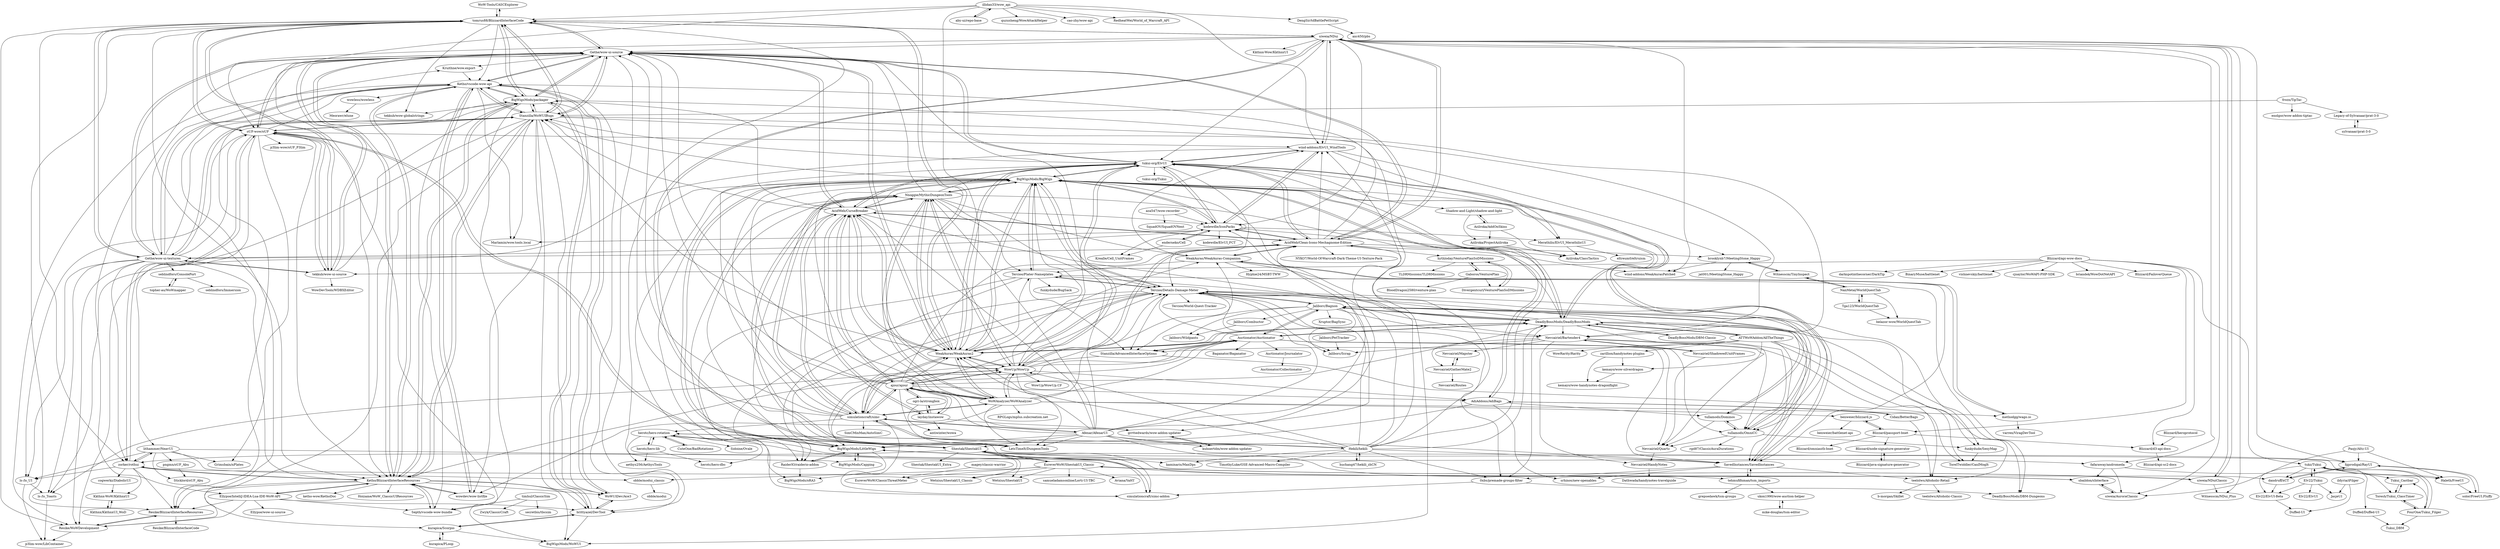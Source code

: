 digraph G {
"WoW-Tools/CASCExplorer" -> "tomrus88/BlizzardInterfaceCode" ["e"=1]
"Nnoggie/MythicDungeonTools" -> "BigWigsMods/BigWigs"
"Nnoggie/MythicDungeonTools" -> "LetsTimeIt/DungeonTools" ["e"=1]
"Nnoggie/MythicDungeonTools" -> "Tercioo/Details-Damage-Meter"
"Nnoggie/MythicDungeonTools" -> "WeakAuras/WeakAuras2"
"Nnoggie/MythicDungeonTools" -> "WoWAnalyzer/WoWAnalyzer"
"Nnoggie/MythicDungeonTools" -> "BigWigsMods/LittleWigs"
"Nnoggie/MythicDungeonTools" -> "Tercioo/Plater-Nameplates"
"Nnoggie/MythicDungeonTools" -> "Gethe/wow-ui-source"
"Nnoggie/MythicDungeonTools" -> "simulationcraft/simc"
"Nnoggie/MythicDungeonTools" -> "WeakAuras/WeakAuras-Companion"
"Nnoggie/MythicDungeonTools" -> "RaiderIO/raiderio-addon"
"Nnoggie/MythicDungeonTools" -> "tukui-org/ElvUI"
"Nnoggie/MythicDungeonTools" -> "DeadlyBossMods/DeadlyBossMods"
"Nnoggie/MythicDungeonTools" -> "WowUp/WowUp"
"Nnoggie/MythicDungeonTools" -> "AcidWeb/CurseBreaker"
"Tercioo/Details-Damage-Meter" -> "Tercioo/Plater-Nameplates"
"Tercioo/Details-Damage-Meter" -> "DeadlyBossMods/DeadlyBossMods"
"Tercioo/Details-Damage-Meter" -> "BigWigsMods/BigWigs"
"Tercioo/Details-Damage-Meter" -> "BigWigsMods/LittleWigs"
"Tercioo/Details-Damage-Meter" -> "Nevcairiel/Bartender4"
"Tercioo/Details-Damage-Meter" -> "RaiderIO/raiderio-addon"
"Tercioo/Details-Damage-Meter" -> "Stanzilla/AdvancedInterfaceOptions"
"Tercioo/Details-Damage-Meter" -> "Tercioo/World-Quest-Tracker"
"Tercioo/Details-Damage-Meter" -> "funkydude/SexyMap"
"Tercioo/Details-Damage-Meter" -> "tullamods/OmniCC"
"Tercioo/Details-Damage-Meter" -> "simulationcraft/simc-addon"
"Tercioo/Details-Damage-Meter" -> "WeakAuras/WeakAuras2"
"Tercioo/Details-Damage-Meter" -> "Jaliborc/Scrap"
"Tercioo/Details-Damage-Meter" -> "0xbs/premade-groups-filter"
"Tercioo/Details-Damage-Meter" -> "Jaliborc/Bagnon"
"ildyria/iFilger" -> "Duffed-UI"
"ildyria/iFilger" -> "JasjeUI"
"magey/classic-warrior" -> "EsreverWoW/ClassicThreatMeter"
"aby-ui/repo-base" -> "illidan33/wow_api"
"AcidWeb/CurseBreaker" -> "WowUp/WowUp"
"AcidWeb/CurseBreaker" -> "ajour/ajour"
"AcidWeb/CurseBreaker" -> "layday/instawow"
"AcidWeb/CurseBreaker" -> "Gethe/wow-ui-source"
"AcidWeb/CurseBreaker" -> "WeakAuras/WeakAuras2"
"AcidWeb/CurseBreaker" -> "tukui-org/ElvUI"
"AcidWeb/CurseBreaker" -> "LetsTimeIt/DungeonTools" ["e"=1]
"AcidWeb/CurseBreaker" -> "BigWigsMods/packager"
"AcidWeb/CurseBreaker" -> "BigWigsMods/BigWigs"
"AcidWeb/CurseBreaker" -> "AcidWeb/Clean-Icons-Mechagnome-Edition"
"AcidWeb/CurseBreaker" -> "simulationcraft/simc"
"AcidWeb/CurseBreaker" -> "kodewdle/IconPacks"
"AcidWeb/CurseBreaker" -> "Stanzilla/WoWUIBugs"
"AcidWeb/CurseBreaker" -> "Nnoggie/MythicDungeonTools"
"AcidWeb/CurseBreaker" -> "grrttedwards/wow-addon-updater"
"Tercioo/Plater-Nameplates" -> "Tercioo/Details-Damage-Meter"
"Tercioo/Plater-Nameplates" -> "Stanzilla/AdvancedInterfaceOptions"
"Tercioo/Plater-Nameplates" -> "DeadlyBossMods/DBM-Dungeons"
"Tercioo/Plater-Nameplates" -> "funkydude/BugSack"
"Tercioo/Plater-Nameplates" -> "BigWigsMods/LittleWigs"
"Tercioo/Plater-Nameplates" -> "simulationcraft/simc-addon"
"Tercioo/Plater-Nameplates" -> "BigWigsMods/BigWigs"
"DeadlyBossMods/DeadlyBossMods" -> "Tercioo/Details-Damage-Meter"
"DeadlyBossMods/DeadlyBossMods" -> "DeadlyBossMods/DBM-Dungeons"
"DeadlyBossMods/DeadlyBossMods" -> "BigWigsMods/BigWigs"
"DeadlyBossMods/DeadlyBossMods" -> "DeadlyBossMods/DBM-Classic" ["e"=1]
"DeadlyBossMods/DeadlyBossMods" -> "WeakAuras/WeakAuras2"
"DeadlyBossMods/DeadlyBossMods" -> "Tercioo/Plater-Nameplates"
"DeadlyBossMods/DeadlyBossMods" -> "tullamods/OmniCC"
"DeadlyBossMods/DeadlyBossMods" -> "Jaliborc/Bagnon"
"DeadlyBossMods/DeadlyBossMods" -> "ATTWoWAddon/AllTheThings"
"DeadlyBossMods/DeadlyBossMods" -> "tukui-org/ElvUI"
"DeadlyBossMods/DeadlyBossMods" -> "0xbs/premade-groups-filter"
"DeadlyBossMods/DeadlyBossMods" -> "Nevcairiel/Bartender4"
"DeadlyBossMods/DeadlyBossMods" -> "Stanzilla/AdvancedInterfaceOptions"
"DeadlyBossMods/DeadlyBossMods" -> "SavedInstances/SavedInstances"
"DeadlyBossMods/DeadlyBossMods" -> "Auctionator/Auctionator"
"grrttedwards/wow-addon-updater" -> "kuhnertdm/wow-addon-updater"
"Ketho/BlizzardInterfaceResources" -> "Ketho/vscode-wow-api"
"Ketho/BlizzardInterfaceResources" -> "Resike/BlizzardInterfaceResources"
"Ketho/BlizzardInterfaceResources" -> "Gethe/wow-ui-source"
"Ketho/BlizzardInterfaceResources" -> "Stanzilla/WoWUIBugs"
"Ketho/BlizzardInterfaceResources" -> "Septh/vscode-wow-bundle"
"Ketho/BlizzardInterfaceResources" -> "Resike/WoWDevelopment"
"Ketho/BlizzardInterfaceResources" -> "BigWigsMods/packager"
"Ketho/BlizzardInterfaceResources" -> "brittyazel/DevTool"
"Ketho/BlizzardInterfaceResources" -> "Ellypse/IntelliJ-IDEA-Lua-IDE-WoW-API"
"Ketho/BlizzardInterfaceResources" -> "WoWUIDev/Ace3"
"Ketho/BlizzardInterfaceResources" -> "ketho-wow/KethoDoc"
"Ketho/BlizzardInterfaceResources" -> "BigWigsMods/WoWUI"
"Ketho/BlizzardInterfaceResources" -> "Hoizame/WoW_ClassicUIResources" ["e"=1]
"Ketho/BlizzardInterfaceResources" -> "zorker/rothui"
"Ketho/BlizzardInterfaceResources" -> "wowdev/wow-listfile" ["e"=1]
"timhul/ClassicSim" -> "secretbis/tbcsim"
"timhul/ClassicSim" -> "Septh/vscode-wow-bundle"
"timhul/ClassicSim" -> "Zwyk/ClassicCraft"
"illidan33/wow_api" -> "quzusheng/WowAttackHelper" ["e"=1]
"illidan33/wow_api" -> "WeakAuras/WeakAuras2"
"illidan33/wow_api" -> "cao-zhy/wow-api"
"illidan33/wow_api" -> "RedheatWei/World_of_Warcraft_API"
"illidan33/wow_api" -> "aby-ui/repo-base"
"illidan33/wow_api" -> "tomrus88/BlizzardInterfaceCode"
"illidan33/wow_api" -> "DengSir/tdBattlePetScript"
"illidan33/wow_api" -> "wind-addons/ElvUI_WindTools"
"illidan33/wow_api" -> "Ketho/BlizzardInterfaceResources"
"EsreverWoW/ShestakUI_Classic" -> "Shestak/ShestakUI"
"EsreverWoW/ShestakUI_Classic" -> "siweia/NDuiClassic"
"EsreverWoW/ShestakUI_Classic" -> "Wetxius/ShestakUI_Classic"
"EsreverWoW/ShestakUI_Classic" -> "obble/modui_classic"
"EsreverWoW/ShestakUI_Classic" -> "samueladamsonline/Lorti-UI-TBC"
"EsreverWoW/ShestakUI_Classic" -> "Wetxius/ShestakUI"
"EsreverWoW/ShestakUI_Classic" -> "EsreverWoW/ClassicThreatMeter"
"EsreverWoW/ShestakUI_Classic" -> "Aviana/YaHT" ["e"=1]
"Blizzard/api-wow-docs" -> "darkspotinthecorner/DarkTip"
"Blizzard/api-wow-docs" -> "Blizzard/passport-bnet"
"Blizzard/api-wow-docs" -> "BinaryMuse/battlenet"
"Blizzard/api-wow-docs" -> "vishnevskiy/battlenet"
"Blizzard/api-wow-docs" -> "Blizzard/d3-api-docs"
"Blizzard/api-wow-docs" -> "cjsaylor/WoWAPI-PHP-SDK"
"Blizzard/api-wow-docs" -> "tukz/Tukui"
"Blizzard/api-wow-docs" -> "briandek/WowDotNetAPI"
"Blizzard/api-wow-docs" -> "Blizzard/FailoverQueue"
"Blizzard/api-wow-docs" -> "tekkub/wow-ui-source"
"Stanzilla/WoWUIBugs" -> "BigWigsMods/packager"
"Stanzilla/WoWUIBugs" -> "Gethe/wow-ui-source"
"Stanzilla/WoWUIBugs" -> "Ketho/BlizzardInterfaceResources"
"Stanzilla/WoWUIBugs" -> "BigWigsMods/WoWUI"
"Stanzilla/WoWUIBugs" -> "brittyazel/DevTool"
"Stanzilla/WoWUIBugs" -> "Ketho/vscode-wow-api"
"Stanzilla/WoWUIBugs" -> "tomrus88/BlizzardInterfaceCode"
"Stanzilla/WoWUIBugs" -> "Gethe/wow-ui-textures"
"Stanzilla/WoWUIBugs" -> "Resike/BlizzardInterfaceResources"
"Stanzilla/WoWUIBugs" -> "oUF-wow/oUF"
"Stanzilla/WoWUIBugs" -> "Marlamin/wow.tools.local" ["e"=1]
"Stanzilla/WoWUIBugs" -> "WoWUIDev/Ace3"
"Stanzilla/WoWUIBugs" -> "Nevcairiel/Bartender4"
"Stanzilla/WoWUIBugs" -> "Resike/WoWDevelopment"
"Stanzilla/WoWUIBugs" -> "wowdev/wow-listfile" ["e"=1]
"DeadlyBossMods/DBM-Classic" -> "DeadlyBossMods/DeadlyBossMods" ["e"=1]
"DeadlyBossMods/DBM-Classic" -> "tullamods/OmniCC" ["e"=1]
"WeakAuras/WeakAuras-Companion" -> "methodgg/wago.io"
"WeakAuras/WeakAuras-Companion" -> "AcidWeb/Clean-Icons-Mechagnome-Edition"
"WeakAuras/WeakAuras-Companion" -> "Hyphie24/MSBT-TWW"
"WeakAuras/WeakAuras-Companion" -> "SavedInstances/SavedInstances"
"WeakAuras/WeakAuras-Companion" -> "Tercioo/Plater-Nameplates"
"WeakAuras/WeakAuras-Companion" -> "wind-addons/ElvUI_WindTools"
"layday/instawow" -> "ogri-la/strongbox"
"layday/instawow" -> "AcidWeb/CurseBreaker"
"layday/instawow" -> "antiwinter/wowa"
"layday/instawow" -> "ajour/ajour"
"layday/instawow" -> "grrttedwards/wow-addon-updater"
"tomrus88/BlizzardInterfaceCode" -> "Gethe/wow-ui-source"
"tomrus88/BlizzardInterfaceCode" -> "Gethe/wow-ui-textures"
"tomrus88/BlizzardInterfaceCode" -> "BigWigsMods/packager"
"tomrus88/BlizzardInterfaceCode" -> "Stanzilla/WoWUIBugs"
"tomrus88/BlizzardInterfaceCode" -> "Ketho/BlizzardInterfaceResources"
"tomrus88/BlizzardInterfaceCode" -> "tekkub/wow-ui-source"
"tomrus88/BlizzardInterfaceCode" -> "oUF-wow/oUF"
"tomrus88/BlizzardInterfaceCode" -> "WoW-Tools/CASCExplorer" ["e"=1]
"tomrus88/BlizzardInterfaceCode" -> "tekkub/wow-globalstrings"
"tomrus88/BlizzardInterfaceCode" -> "WeakAuras/WeakAuras2"
"tomrus88/BlizzardInterfaceCode" -> "Ketho/vscode-wow-api"
"tomrus88/BlizzardInterfaceCode" -> "Resike/BlizzardInterfaceResources"
"tomrus88/BlizzardInterfaceCode" -> "zorker/rothui"
"tomrus88/BlizzardInterfaceCode" -> "siweia/NDui"
"tomrus88/BlizzardInterfaceCode" -> "Resike/WoWDevelopment"
"kurapica/PLoop" -> "kurapica/Scorpio" ["e"=1]
"obble/modui_classic" -> "obble/modui" ["e"=1]
"Elv22/Tukui" -> "tukz/Tukui"
"Elv22/Tukui" -> "Elv22/ElvUI-Beta"
"Elv22/Tukui" -> "JasjeUI"
"Elv22/Tukui" -> "Elv22/ElvUI"
"ls-/ls_UI" -> "ls-/ls_Toasts"
"ls-/ls_UI" -> "p3lim-wow/LibContainer"
"fafaraway/andromeda" -> "siweia/AuroraClassic"
"fafaraway/andromeda" -> "sbaildon/sInterface"
"fafaraway/andromeda" -> "Haleth/FreeUI"
"lithammer/NeavUI" -> "pngmn/oUF_Abu"
"lithammer/NeavUI" -> "Grimsbain/nPlates"
"lithammer/NeavUI" -> "zorker/rothui"
"lithammer/NeavUI" -> "obble/modui_classic"
"lithammer/NeavUI" -> "sbaildon/sInterface"
"lithammer/NeavUI" -> "ls-/ls_UI"
"lithammer/NeavUI" -> "Sticklord/oUF_Abu"
"ATTWoWAddon/AllTheThings" -> "WowRarity/Rarity"
"ATTWoWAddon/AllTheThings" -> "TorelTwiddler/CanIMogIt"
"ATTWoWAddon/AllTheThings" -> "DeadlyBossMods/DeadlyBossMods"
"ATTWoWAddon/AllTheThings" -> "Tercioo/Details-Damage-Meter"
"ATTWoWAddon/AllTheThings" -> "zarillion/handynotes-plugins"
"ATTWoWAddon/AllTheThings" -> "kemayo/wow-silverdragon"
"ATTWoWAddon/AllTheThings" -> "SavedInstances/SavedInstances"
"ATTWoWAddon/AllTheThings" -> "Stanzilla/AdvancedInterfaceOptions"
"ATTWoWAddon/AllTheThings" -> "teelolws/Altoholic-Retail"
"Nevcairiel/Bartender4" -> "Nevcairiel/Quartz"
"Nevcairiel/Bartender4" -> "Nevcairiel/Mapster"
"Nevcairiel/Bartender4" -> "Nevcairiel/ShadowedUnitFrames"
"Nevcairiel/Bartender4" -> "Nevcairiel/HandyNotes"
"Nevcairiel/Bartender4" -> "Jaliborc/Scrap"
"Nevcairiel/Bartender4" -> "teelolws/Altoholic-Retail"
"Nevcairiel/Bartender4" -> "Nevcairiel/GatherMate2"
"dandruff/xCT" -> "Elv22/ElvUI-Beta"
"dandruff/xCT" -> "fgprodigal/RayUI"
"ogri-la/strongbox" -> "antiwinter/wowa"
"ogri-la/strongbox" -> "layday/instawow"
"ogri-la/strongbox" -> "ajour/ajour"
"pngmn/oUF_Abu" -> "Sticklord/oUF_Abu"
"Nevcairiel/Mapster" -> "Nevcairiel/GatherMate2"
"Resike/WoWDevelopment" -> "Resike/BlizzardInterfaceResources"
"Resike/WoWDevelopment" -> "p3lim-wow/LibContainer"
"Tukui_Castbar" -> "Toresh/Tukui_ClassTimer"
"Blizzard/node-signature-generator" -> "Blizzard/java-signature-generator"
"RaiderIO/raiderio-addon" -> "BigWigsMods/LittleWigs"
"RaiderIO/raiderio-addon" -> "BigWigsMods/oRA3"
"Blizzard/java-signature-generator" -> "Blizzard/node-signature-generator"
"siweia/AuroraClassic" -> "sbaildon/sInterface"
"WowUp/WowUp" -> "ajour/ajour"
"WowUp/WowUp" -> "AcidWeb/CurseBreaker"
"WowUp/WowUp" -> "WeakAuras/WeakAuras2"
"WowUp/WowUp" -> "BigWigsMods/BigWigs"
"WowUp/WowUp" -> "simulationcraft/simc"
"WowUp/WowUp" -> "LetsTimeIt/DungeonTools" ["e"=1]
"WowUp/WowUp" -> "tukui-org/ElvUI"
"WowUp/WowUp" -> "Gethe/wow-ui-source"
"WowUp/WowUp" -> "AdiAddons/AdiBags"
"WowUp/WowUp" -> "AcidWeb/Clean-Icons-Mechagnome-Edition"
"WowUp/WowUp" -> "WoWAnalyzer/WoWAnalyzer"
"WowUp/WowUp" -> "Auctionator/Auctionator"
"WowUp/WowUp" -> "Nnoggie/MythicDungeonTools"
"WowUp/WowUp" -> "WowUp/WowUp.CF"
"WowUp/WowUp" -> "WeakAuras/WeakAuras-Companion"
"ajour/ajour" -> "WowUp/WowUp"
"ajour/ajour" -> "AcidWeb/CurseBreaker"
"ajour/ajour" -> "ogri-la/strongbox"
"ajour/ajour" -> "layday/instawow"
"ajour/ajour" -> "LetsTimeIt/DungeonTools" ["e"=1]
"ajour/ajour" -> "WeakAuras/WeakAuras2"
"ajour/ajour" -> "WoWAnalyzer/WoWAnalyzer"
"ajour/ajour" -> "simulationcraft/simc"
"ajour/ajour" -> "Gethe/wow-ui-source"
"ajour/ajour" -> "DeadlyBossMods/DeadlyBossMods"
"ajour/ajour" -> "AdiAddons/AdiBags"
"ajour/ajour" -> "AcidWeb/Clean-Icons-Mechagnome-Edition"
"ajour/ajour" -> "Tercioo/Details-Damage-Meter"
"ajour/ajour" -> "grrttedwards/wow-addon-updater"
"ajour/ajour" -> "BigWigsMods/BigWigs"
"WeakAuras/WeakAuras2" -> "BigWigsMods/BigWigs"
"WeakAuras/WeakAuras2" -> "simulationcraft/simc"
"WeakAuras/WeakAuras2" -> "Gethe/wow-ui-source"
"WeakAuras/WeakAuras2" -> "DeadlyBossMods/DeadlyBossMods"
"WeakAuras/WeakAuras2" -> "Tercioo/Details-Damage-Meter"
"WeakAuras/WeakAuras2" -> "tukui-org/ElvUI"
"WeakAuras/WeakAuras2" -> "WowUp/WowUp"
"WeakAuras/WeakAuras2" -> "Nnoggie/MythicDungeonTools"
"WeakAuras/WeakAuras2" -> "Tercioo/Plater-Nameplates"
"WeakAuras/WeakAuras2" -> "tomrus88/BlizzardInterfaceCode"
"WeakAuras/WeakAuras2" -> "AcidWeb/CurseBreaker"
"WeakAuras/WeakAuras2" -> "Auctionator/Auctionator"
"WeakAuras/WeakAuras2" -> "WeakAuras/WeakAuras-Companion"
"WeakAuras/WeakAuras2" -> "WoWAnalyzer/WoWAnalyzer"
"WeakAuras/WeakAuras2" -> "Stanzilla/WoWUIBugs"
"Blizzard/passport-bnet" -> "Blizzard/omniauth-bnet"
"Blizzard/passport-bnet" -> "Blizzard/node-signature-generator"
"Blizzard/passport-bnet" -> "benweier/blizzard.js"
"Blizzard/passport-bnet" -> "Blizzard/d3-api-docs"
"enderneko/Cell" -> "Krealle/Cell_UnitFrames"
"enderneko/Cell" -> "kodewdle/IconPacks"
"Kruithne/wow.export" -> "Ketho/vscode-wow-api" ["e"=1]
"mike-douglas/tsm-editor" -> "ukon1990/wow-auction-helper"
"solor/FreeUI.Fluffy" -> "fgprodigal/RayUI"
"teelolws/Altoholic-Retail" -> "b-morgan/Skillet"
"teelolws/Altoholic-Retail" -> "teelolws/Altoholic-Classic"
"oUF-wow/oUF" -> "Shestak/ShestakUI"
"oUF-wow/oUF" -> "Gethe/wow-ui-source"
"oUF-wow/oUF" -> "Stanzilla/WoWUIBugs"
"oUF-wow/oUF" -> "p3lim-wow/oUF_P3lim"
"oUF-wow/oUF" -> "zorker/rothui"
"oUF-wow/oUF" -> "ls-/ls_UI"
"oUF-wow/oUF" -> "Grimsbain/nPlates"
"oUF-wow/oUF" -> "tekkub/wow-ui-source"
"oUF-wow/oUF" -> "BigWigsMods/WoWUI"
"oUF-wow/oUF" -> "lithammer/NeavUI"
"oUF-wow/oUF" -> "tomrus88/BlizzardInterfaceCode"
"oUF-wow/oUF" -> "Ketho/BlizzardInterfaceResources"
"oUF-wow/oUF" -> "wind-addons/ElvUI_WindTools"
"oUF-wow/oUF" -> "Ketho/vscode-wow-api"
"Ketho/vscode-wow-api" -> "Ketho/BlizzardInterfaceResources"
"Ketho/vscode-wow-api" -> "WoWUIDev/Ace3"
"Ketho/vscode-wow-api" -> "wowless/wowless"
"Ketho/vscode-wow-api" -> "Gethe/wow-ui-source"
"Ketho/vscode-wow-api" -> "Stanzilla/WoWUIBugs"
"Ketho/vscode-wow-api" -> "Marlamin/wow.tools.local" ["e"=1]
"Ketho/vscode-wow-api" -> "brittyazel/DevTool"
"Ketho/vscode-wow-api" -> "BigWigsMods/packager"
"Ketho/vscode-wow-api" -> "Resike/WoWDevelopment"
"Ketho/vscode-wow-api" -> "wowdev/wow-listfile" ["e"=1]
"Ketho/vscode-wow-api" -> "kurapica/Scorpio"
"Ketho/vscode-wow-api" -> "Septh/vscode-wow-bundle"
"Ketho/vscode-wow-api" -> "Gethe/wow-ui-textures"
"Elv22/ElvUI-Beta" -> "Duffed-UI"
"Nevcairiel/ShadowedUnitFrames" -> "Nevcairiel/Quartz"
"Nevcairiel/ShadowedUnitFrames" -> "Nevcairiel/Bartender4"
"Nevcairiel/GatherMate2" -> "Nevcairiel/Routes"
"Nevcairiel/GatherMate2" -> "Nevcairiel/Mapster"
"siweia/NDuiClassic" -> "siweia/NDui"
"siweia/NDuiClassic" -> "Witnesscm/NDui_Plus"
"siweia/NDuiClassic" -> "EsreverWoW/ShestakUI_Classic"
"sylvanaar/prat-3-0" -> "Legacy-of-Sylvanaar/prat-3-0"
"zarillion/handynotes-plugins" -> "kemayo/wow-handynotes-dragonflight"
"zarillion/handynotes-plugins" -> "kemayo/wow-silverdragon"
"Nevcairiel/Quartz" -> "Nevcairiel/HandyNotes"
"Nevcairiel/HandyNotes" -> "Dathwada/handynotes-travelguide"
"LetsTimeIt/DungeonTools" -> "Nnoggie/MythicDungeonTools" ["e"=1]
"simulationcraft/simc" -> "WeakAuras/WeakAuras2"
"simulationcraft/simc" -> "WoWAnalyzer/WoWAnalyzer"
"simulationcraft/simc" -> "Hekili/hekili"
"simulationcraft/simc" -> "WowUp/WowUp"
"simulationcraft/simc" -> "Nnoggie/MythicDungeonTools"
"simulationcraft/simc" -> "Gethe/wow-ui-source"
"simulationcraft/simc" -> "tukui-org/ElvUI"
"simulationcraft/simc" -> "AcidWeb/CurseBreaker"
"simulationcraft/simc" -> "Afenar/AfenarUI"
"simulationcraft/simc" -> "ajour/ajour"
"simulationcraft/simc" -> "BigWigsMods/BigWigs"
"simulationcraft/simc" -> "herotc/hero-rotation"
"simulationcraft/simc" -> "SimCMinMax/AutoSimC"
"simulationcraft/simc" -> "simulationcraft/simc-addon"
"simulationcraft/simc" -> "tomrus88/BlizzardInterfaceCode"
"seblindfors/ConsolePort" -> "topher-au/WoWmapper"
"seblindfors/ConsolePort" -> "seblindfors/Immersion"
"Shadow-and-Light/shadow-and-light" -> "Azilroka/ProjectAzilroka"
"Shadow-and-Light/shadow-and-light" -> "Azilroka/AddOnSkins"
"Azilroka/AddOnSkins" -> "Azilroka/ProjectAzilroka"
"Azilroka/AddOnSkins" -> "Shadow-and-Light/shadow-and-light"
"Azilroka/AddOnSkins" -> "Azilroka/ClassTactics"
"Azilroka/ProjectAzilroka" -> "Azilroka/ClassTactics"
"Legacy-of-Sylvanaar/prat-3-0" -> "sylvanaar/prat-3-0"
"brittyazel/DevTool" -> "BigWigsMods/WoWUI"
"brittyazel/DevTool" -> "WoWUIDev/Ace3"
"brittyazel/DevTool" -> "kurapica/Scorpio"
"brittyazel/DevTool" -> "BigWigsMods/packager"
"wowless/wowless" -> "Meorawr/elune"
"Gaboros/VenturePlan" -> "hythloday/VenturePlanSoDMissions"
"Gaboros/VenturePlan" -> "BloodDragon2580/venture-plan"
"Gaboros/VenturePlan" -> "Divergentcurl/VenturePlanSoDMissions"
"Auctionator/Journalator" -> "Auctionator/Collectionator"
"hythloday/VenturePlanSoDMissions" -> "Divergentcurl/VenturePlanSoDMissions"
"hythloday/VenturePlanSoDMissions" -> "Gaboros/VenturePlan"
"hythloday/VenturePlanSoDMissions" -> "TLDRMissions/TLDRMissions"
"Haleth/FreeUI" -> "solor/FreeUI.Fluffy"
"kemayo/wow-silverdragon" -> "kemayo/wow-handynotes-dragonflight"
"Blizzard/d3-api-docs" -> "Blizzard/api-sc2-docs"
"kodewdle/IconPacks" -> "kodewdle/IconPacks"
"kodewdle/IconPacks" -> "AcidWeb/Clean-Icons-Mechagnome-Edition"
"kodewdle/IconPacks" -> "Azilroka/ClassTactics"
"kodewdle/IconPacks" -> "wind-addons/ElvUI_WindTools"
"kodewdle/IconPacks" -> "tukui-org/ElvUI"
"kodewdle/IconPacks" -> "Marlamin/wow.tools.local" ["e"=1]
"kodewdle/IconPacks" -> "BigWigsMods/BigWigs"
"kodewdle/IconPacks" -> "Merathilis/ElvUI_MerathilisUI"
"tukui-org/ElvUI" -> "wind-addons/ElvUI_WindTools"
"tukui-org/ElvUI" -> "AcidWeb/Clean-Icons-Mechagnome-Edition"
"tukui-org/ElvUI" -> "BigWigsMods/BigWigs"
"tukui-org/ElvUI" -> "kodewdle/IconPacks"
"tukui-org/ElvUI" -> "WeakAuras/WeakAuras2"
"tukui-org/ElvUI" -> "Gethe/wow-ui-source"
"tukui-org/ElvUI" -> "DeadlyBossMods/DeadlyBossMods"
"tukui-org/ElvUI" -> "Stanzilla/WoWUIBugs"
"tukui-org/ElvUI" -> "Merathilis/ElvUI_MerathilisUI"
"tukui-org/ElvUI" -> "tukui-org/Tukui"
"tukui-org/ElvUI" -> "Tercioo/Details-Damage-Meter"
"tukui-org/ElvUI" -> "Shadow-and-Light/shadow-and-light"
"tukui-org/ElvUI" -> "WowUp/WowUp"
"tukui-org/ElvUI" -> "AcidWeb/CurseBreaker"
"AcidWeb/Clean-Icons-Mechagnome-Edition" -> "kodewdle/IconPacks"
"AcidWeb/Clean-Icons-Mechagnome-Edition" -> "tukui-org/ElvUI"
"AcidWeb/Clean-Icons-Mechagnome-Edition" -> "WeakAuras/WeakAuras-Companion"
"AcidWeb/Clean-Icons-Mechagnome-Edition" -> "wind-addons/ElvUI_WindTools"
"AcidWeb/Clean-Icons-Mechagnome-Edition" -> "Gethe/wow-ui-source"
"AcidWeb/Clean-Icons-Mechagnome-Edition" -> "siweia/NDui"
"AcidWeb/Clean-Icons-Mechagnome-Edition" -> "Ketho/vscode-wow-api"
"AcidWeb/Clean-Icons-Mechagnome-Edition" -> "brooklynb7/MeetingStone_Happy"
"AcidWeb/Clean-Icons-Mechagnome-Edition" -> "wind-addons/WeakAurasPatched"
"AcidWeb/Clean-Icons-Mechagnome-Edition" -> "NYKO7/World-Of-Warcraft-Dark-Theme-UI-Texture-Pack"
"AcidWeb/Clean-Icons-Mechagnome-Edition" -> "hythloday/VenturePlanSoDMissions"
"AcidWeb/Clean-Icons-Mechagnome-Edition" -> "Gethe/wow-ui-textures"
"AcidWeb/Clean-Icons-Mechagnome-Edition" -> "AcidWeb/CurseBreaker"
"AcidWeb/Clean-Icons-Mechagnome-Edition" -> "WowUp/WowUp"
"Blizzard/heroprotocol" -> "Blizzard/d3-api-docs" ["e"=1]
"Auctionator/Auctionator" -> "Jaliborc/Bagnon"
"Auctionator/Auctionator" -> "BigWigsMods/LittleWigs"
"Auctionator/Auctionator" -> "tullamods/OmniCC"
"Auctionator/Auctionator" -> "DeadlyBossMods/DeadlyBossMods"
"Auctionator/Auctionator" -> "Nevcairiel/Quartz"
"Auctionator/Auctionator" -> "Tercioo/Details-Damage-Meter"
"Auctionator/Auctionator" -> "SavedInstances/SavedInstances"
"Auctionator/Auctionator" -> "Baganator/Baganator"
"Auctionator/Auctionator" -> "Ketho/BlizzardInterfaceResources"
"Auctionator/Auctionator" -> "Stanzilla/AdvancedInterfaceOptions"
"Auctionator/Auctionator" -> "WeakAuras/WeakAuras2"
"Auctionator/Auctionator" -> "Auctionator/Journalator"
"frozn/TipTac" -> "Legacy-of-Sylvanaar/prat-3-0"
"frozn/TipTac" -> "enolgor/wow-addon-tiptac"
"frozn/TipTac" -> "Stanzilla/WoWUIBugs"
"topher-au/WoWmapper" -> "seblindfors/ConsolePort"
"wowdev/wow-listfile" -> "Ketho/vscode-wow-api" ["e"=1]
"wowdev/wow-listfile" -> "Ketho/BlizzardInterfaceResources" ["e"=1]
"aza547/wow-recorder" -> "kodewdle/IconPacks"
"aza547/wow-recorder" -> "SquadOV/SquadOVNext"
"Merathilis/ElvUI_MerathilisUI" -> "Azilroka/ClassTactics"
"Merathilis/ElvUI_MerathilisUI" -> "eltreum0/eltruism"
"zorker/rothui" -> "cogwerkz/DiabolicUI"
"zorker/rothui" -> "sbaildon/sInterface"
"zorker/rothui" -> "Kkthnx-WoW/KkthnxUI"
"zorker/rothui" -> "ls-/ls_UI"
"zorker/rothui" -> "lithammer/NeavUI"
"zorker/rothui" -> "oUF-wow/oUF"
"zorker/rothui" -> "Resike/BlizzardInterfaceResources"
"zorker/rothui" -> "Ketho/BlizzardInterfaceResources"
"Divergentcurl/VenturePlanSoDMissions" -> "hythloday/VenturePlanSoDMissions"
"Kkthnx/KkthnxUI_WoD" -> "Kkthnx-WoW/KkthnxUI"
"brooklynb7/MeetingStone_Happy" -> "Witnesscm/TinyInspect"
"brooklynb7/MeetingStone_Happy" -> "jat001/MeetingStone_Happy"
"brooklynb7/MeetingStone_Happy" -> "wind-addons/WeakAurasPatched"
"tukz/Tukui" -> "FourOne/Tukui_Filger"
"tukz/Tukui" -> "Elv22/Tukui"
"tukz/Tukui" -> "Toresh/Tukui_ClassTimer"
"tukz/Tukui" -> "Tukui_Castbar"
"tukz/Tukui" -> "dandruff/xCT"
"tukz/Tukui" -> "Duffed/Duffed-UI"
"tukz/Tukui" -> "Elv22/ElvUI-Beta"
"Shestak/ShestakUI" -> "EsreverWoW/ShestakUI_Classic"
"Shestak/ShestakUI" -> "Wetxius/ShestakUI"
"Shestak/ShestakUI" -> "Haleth/FreeUI"
"Shestak/ShestakUI" -> "oUF-wow/oUF"
"Shestak/ShestakUI" -> "Shestak/ShestakUI_Extra"
"Shestak/ShestakUI" -> "siweia/NDui"
"Shestak/ShestakUI" -> "Wetxius/ShestakUI_Classic"
"Shestak/ShestakUI" -> "dandruff/xCT"
"Shestak/ShestakUI" -> "zorker/rothui"
"Shestak/ShestakUI" -> "fafaraway/andromeda"
"Shestak/ShestakUI" -> "fgprodigal/RayUI"
"BigWigsMods/packager" -> "Stanzilla/WoWUIBugs"
"BigWigsMods/packager" -> "brittyazel/DevTool"
"BigWigsMods/packager" -> "Resike/BlizzardInterfaceResources"
"BigWigsMods/packager" -> "WoWUIDev/Ace3"
"BigWigsMods/packager" -> "Gethe/wow-ui-source"
"BigWigsMods/packager" -> "Ketho/BlizzardInterfaceResources"
"BigWigsMods/packager" -> "tomrus88/BlizzardInterfaceCode"
"BigWigsMods/packager" -> "Ketho/vscode-wow-api"
"BigWigsMods/packager" -> "Nevcairiel/Bartender4"
"BigWigsMods/packager" -> "Septh/vscode-wow-bundle"
"BigWigsMods/packager" -> "tekkub/wow-globalstrings"
"Tga123/WorldQuestTab" -> "NanMetal/WorldQuestTab"
"Tga123/WorldQuestTab" -> "belazor-wow/WorldQuestTab"
"fgprodigal/RayUI" -> "solor/FreeUI.Fluffy"
"Paojy/Altz-UI" -> "siweia/AuroraClassic"
"Paojy/Altz-UI" -> "fgprodigal/RayUI"
"Paojy/Altz-UI" -> "Haleth/FreeUI"
"WoWUIDev/Ace3" -> "brittyazel/DevTool"
"WoWUIDev/Ace3" -> "Ketho/vscode-wow-api"
"Stanzilla/AdvancedInterfaceOptions" -> "TorelTwiddler/CanIMogIt"
"Stanzilla/AdvancedInterfaceOptions" -> "ls-/ls_Toasts"
"Afenar/AfenarUI" -> "simulationcraft/simc"
"Afenar/AfenarUI" -> "tehmufifnman/tsm_imports"
"Afenar/AfenarUI" -> "Nnoggie/MythicDungeonTools"
"Afenar/AfenarUI" -> "AcidWeb/CurseBreaker"
"Afenar/AfenarUI" -> "BigWigsMods/BigWigs"
"Afenar/AfenarUI" -> "LetsTimeIt/DungeonTools" ["e"=1]
"Afenar/AfenarUI" -> "SavedInstances/SavedInstances"
"Afenar/AfenarUI" -> "WeakAuras/WeakAuras2"
"Afenar/AfenarUI" -> "kuhnertdm/wow-addon-updater"
"Afenar/AfenarUI" -> "AcidWeb/Clean-Icons-Mechagnome-Edition"
"Afenar/AfenarUI" -> "BigWigsMods/LittleWigs"
"Afenar/AfenarUI" -> "Tercioo/Details-Damage-Meter"
"Afenar/AfenarUI" -> "ajour/ajour"
"Afenar/AfenarUI" -> "wind-addons/ElvUI_WindTools"
"Afenar/AfenarUI" -> "Shestak/ShestakUI"
"tekkub/wow-ui-source" -> "Gethe/wow-ui-source"
"tekkub/wow-ui-source" -> "Gethe/wow-ui-textures"
"tekkub/wow-ui-source" -> "tomrus88/BlizzardInterfaceCode"
"tekkub/wow-ui-source" -> "oUF-wow/oUF"
"tekkub/wow-ui-source" -> "BigWigsMods/packager"
"tekkub/wow-ui-source" -> "WowDevTools/WDBXEditor" ["e"=1]
"huchang47/hekili_zhCN" -> "Hekili/hekili"
"funkydude/SexyMap" -> "TorelTwiddler/CanIMogIt"
"BigWigsMods/BigWigs" -> "BigWigsMods/LittleWigs"
"BigWigsMods/BigWigs" -> "Tercioo/Details-Damage-Meter"
"BigWigsMods/BigWigs" -> "DeadlyBossMods/DeadlyBossMods"
"BigWigsMods/BigWigs" -> "WeakAuras/WeakAuras2"
"BigWigsMods/BigWigs" -> "Tercioo/Plater-Nameplates"
"BigWigsMods/BigWigs" -> "Nnoggie/MythicDungeonTools"
"BigWigsMods/BigWigs" -> "BigWigsMods/Capping"
"BigWigsMods/BigWigs" -> "SavedInstances/SavedInstances"
"BigWigsMods/BigWigs" -> "tukui-org/ElvUI"
"BigWigsMods/BigWigs" -> "BigWigsMods/oRA3"
"BigWigsMods/BigWigs" -> "RaiderIO/raiderio-addon"
"BigWigsMods/BigWigs" -> "AdiAddons/AdiBags"
"BigWigsMods/BigWigs" -> "kodewdle/IconPacks"
"BigWigsMods/BigWigs" -> "Stanzilla/WoWUIBugs"
"BigWigsMods/BigWigs" -> "tullamods/OmniCC"
"methodgg/wago.io" -> "WeakAuras/WeakAuras-Companion"
"methodgg/wago.io" -> "varren/ViragDevTool"
"TimothyLuke/GSE-Advanced-Macro-Compiler" -> "herotc/hero-rotation" ["e"=1]
"AdiAddons/AdiBags" -> "Cidan/BetterBags"
"AdiAddons/AdiBags" -> "tullamods/Dominos"
"AdiAddons/AdiBags" -> "BigWigsMods/BigWigs"
"AdiAddons/AdiBags" -> "srhinos/new-openables"
"AdiAddons/AdiBags" -> "BigWigsMods/LittleWigs"
"herotc/hero-rotation" -> "herotc/hero-lib"
"herotc/hero-rotation" -> "aethys256/AethysTools"
"herotc/hero-rotation" -> "herotc/hero-dbc"
"herotc/hero-rotation" -> "CuteOne/BadRotations" ["e"=1]
"herotc/hero-rotation" -> "Hekili/hekili"
"herotc/hero-rotation" -> "kaminaris/MaxDps"
"herotc/hero-rotation" -> "Sidoine/Ovale"
"kurapica/Scorpio" -> "BigWigsMods/WoWUI"
"kurapica/Scorpio" -> "kurapica/PLoop" ["e"=1]
"kurapica/Scorpio" -> "brittyazel/DevTool"
"BigWigsMods/LittleWigs" -> "BigWigsMods/BigWigs"
"BigWigsMods/LittleWigs" -> "BigWigsMods/oRA3"
"BigWigsMods/LittleWigs" -> "BigWigsMods/Capping"
"BigWigsMods/LittleWigs" -> "simulationcraft/simc-addon"
"BigWigsMods/LittleWigs" -> "RaiderIO/raiderio-addon"
"cogwerkz/DiabolicUI" -> "Kkthnx-WoW/KkthnxUI"
"Duffed/Duffed-UI" -> "Tukui_DBM"
"ls-/ls_Toasts" -> "p3lim-wow/LibContainer"
"sbaildon/sInterface" -> "siweia/AuroraClassic"
"Hekili/hekili" -> "huchang47/hekili_zhCN"
"Hekili/hekili" -> "herotc/hero-rotation"
"Hekili/hekili" -> "simulationcraft/simc"
"Hekili/hekili" -> "WeakAuras/WeakAuras2"
"Hekili/hekili" -> "BigWigsMods/BigWigs"
"Hekili/hekili" -> "tukui-org/ElvUI"
"Hekili/hekili" -> "kaminaris/MaxDps"
"Hekili/hekili" -> "TimothyLuke/GSE-Advanced-Macro-Compiler" ["e"=1]
"Hekili/hekili" -> "0xbs/premade-groups-filter"
"Hekili/hekili" -> "DeadlyBossMods/DeadlyBossMods"
"Hekili/hekili" -> "Tercioo/Details-Damage-Meter"
"Hekili/hekili" -> "kodewdle/IconPacks"
"Hekili/hekili" -> "AcidWeb/Clean-Icons-Mechagnome-Edition"
"Hekili/hekili" -> "SavedInstances/SavedInstances"
"Hekili/hekili" -> "WowUp/WowUp"
"kodewdle/IconPacks" -> "kodewdle/ElvUI_FCT"
"kodewdle/IconPacks" -> "enderneko/Cell"
"kodewdle/IconPacks" -> "Krealle/Cell_UnitFrames"
"benweier/blizzard.js" -> "Blizzard/passport-bnet"
"benweier/blizzard.js" -> "benweier/battlenet-api"
"Septh/vscode-wow-bundle" -> "Ketho/BlizzardInterfaceResources"
"fgprodigal/RayUI" -> "dandruff/xCT"
"tullamods/OmniCC" -> "tullamods/Dominos"
"tullamods/OmniCC" -> "Jaliborc/Bagnon"
"tullamods/OmniCC" -> "funkydude/SexyMap"
"tullamods/OmniCC" -> "Nevcairiel/Quartz"
"tullamods/OmniCC" -> "rgd87/ClassicAuraDurations" ["e"=1]
"Cidan/BetterBags" -> "AdiAddons/AdiBags"
"Cidan/BetterBags" -> "teelolws/Altoholic-Retail"
"ukon1990/wow-auction-helper" -> "mike-douglas/tsm-editor"
"CuteOne/BadRotations" -> "herotc/hero-rotation" ["e"=1]
"Jaliborc/Combuctor" -> "Jaliborc/Wildpants"
"DengSir/tdBattlePetScript" -> "axc450/pbs"
"Witnesscm/TinyInspect" -> "brooklynb7/MeetingStone_Happy"
"Witnesscm/TinyInspect" -> "NanMetal/WorldQuestTab"
"BigWigsMods/Capping" -> "BigWigsMods/LittleWigs"
"tehmufifnman/tsm_imports" -> "grepsedawk/tsm-groups"
"tehmufifnman/tsm_imports" -> "SavedInstances/SavedInstances"
"tehmufifnman/tsm_imports" -> "ukon1990/wow-auction-helper"
"siweia/NDui" -> "siweia/NDuiClassic"
"siweia/NDui" -> "fafaraway/andromeda"
"siweia/NDui" -> "Shestak/ShestakUI"
"siweia/NDui" -> "Witnesscm/NDui_Plus"
"siweia/NDui" -> "wind-addons/ElvUI_WindTools"
"siweia/NDui" -> "oUF-wow/oUF"
"siweia/NDui" -> "kodewdle/IconPacks"
"siweia/NDui" -> "AcidWeb/Clean-Icons-Mechagnome-Edition"
"siweia/NDui" -> "siweia/AuroraClassic"
"siweia/NDui" -> "Gethe/wow-ui-source"
"siweia/NDui" -> "tukui-org/ElvUI"
"siweia/NDui" -> "tomrus88/BlizzardInterfaceCode"
"siweia/NDui" -> "Kkthnx-Wow/KkthnxUI"
"siweia/NDui" -> "wind-addons/WeakAurasPatched"
"siweia/NDui" -> "fgprodigal/RayUI"
"WoWAnalyzer/WoWAnalyzer" -> "simulationcraft/simc"
"WoWAnalyzer/WoWAnalyzer" -> "Nnoggie/MythicDungeonTools"
"WoWAnalyzer/WoWAnalyzer" -> "WeakAuras/WeakAuras2"
"WoWAnalyzer/WoWAnalyzer" -> "ajour/ajour"
"WoWAnalyzer/WoWAnalyzer" -> "WowUp/WowUp"
"WoWAnalyzer/WoWAnalyzer" -> "LetsTimeIt/DungeonTools" ["e"=1]
"WoWAnalyzer/WoWAnalyzer" -> "AcidWeb/CurseBreaker"
"WoWAnalyzer/WoWAnalyzer" -> "Auctionator/Auctionator"
"WoWAnalyzer/WoWAnalyzer" -> "methodgg/wago.io"
"WoWAnalyzer/WoWAnalyzer" -> "Tercioo/Details-Damage-Meter"
"WoWAnalyzer/WoWAnalyzer" -> "Gethe/wow-ui-source"
"WoWAnalyzer/WoWAnalyzer" -> "BigWigsMods/BigWigs"
"WoWAnalyzer/WoWAnalyzer" -> "RPGLogs/mplus.subcreation.net"
"WoWAnalyzer/WoWAnalyzer" -> "benweier/blizzard.js"
"WoWAnalyzer/WoWAnalyzer" -> "wowdev/wow-listfile" ["e"=1]
"SavedInstances/SavedInstances" -> "BigWigsMods/BigWigs"
"SavedInstances/SavedInstances" -> "0xbs/premade-groups-filter"
"SavedInstances/SavedInstances" -> "srhinos/new-openables"
"SavedInstances/SavedInstances" -> "teelolws/Altoholic-Retail"
"SavedInstances/SavedInstances" -> "tehmufifnman/tsm_imports"
"SavedInstances/SavedInstances" -> "DeadlyBossMods/DeadlyBossMods"
"simulationcraft/simc-addon" -> "BigWigsMods/LittleWigs"
"NanMetal/WorldQuestTab" -> "Tga123/WorldQuestTab"
"NanMetal/WorldQuestTab" -> "belazor-wow/WorldQuestTab"
"NanMetal/WorldQuestTab" -> "Witnesscm/TinyInspect"
"Ellypse/IntelliJ-IDEA-Lua-IDE-WoW-API" -> "Ellypse/wow-ui-source"
"Ellypse/IntelliJ-IDEA-Lua-IDE-WoW-API" -> "brittyazel/DevTool"
"Ellypse/IntelliJ-IDEA-Lua-IDE-WoW-API" -> "Ketho/BlizzardInterfaceResources"
"Ellypse/IntelliJ-IDEA-Lua-IDE-WoW-API" -> "Resike/WoWDevelopment"
"Ellypse/IntelliJ-IDEA-Lua-IDE-WoW-API" -> "Septh/vscode-wow-bundle"
"Ellypse/IntelliJ-IDEA-Lua-IDE-WoW-API" -> "Resike/BlizzardInterfaceResources"
"Jaliborc/PetTracker" -> "Jaliborc/Scrap"
"tullamods/Dominos" -> "tullamods/OmniCC"
"tullamods/Dominos" -> "Jaliborc/Bagnon"
"tullamods/Dominos" -> "Nevcairiel/Quartz"
"herotc/hero-lib" -> "herotc/hero-dbc"
"herotc/hero-lib" -> "aethys256/AethysTools"
"herotc/hero-lib" -> "herotc/hero-rotation"
"Kkthnx-WoW/KkthnxUI" -> "Kkthnx/KkthnxUI_WoD"
"Toresh/Tukui_ClassTimer" -> "Tukui_Castbar"
"Toresh/Tukui_ClassTimer" -> "FourOne/Tukui_Filger"
"Gethe/wow-ui-source" -> "Gethe/wow-ui-textures"
"Gethe/wow-ui-source" -> "Ketho/BlizzardInterfaceResources"
"Gethe/wow-ui-source" -> "tomrus88/BlizzardInterfaceCode"
"Gethe/wow-ui-source" -> "Stanzilla/WoWUIBugs"
"Gethe/wow-ui-source" -> "Ketho/vscode-wow-api"
"Gethe/wow-ui-source" -> "BigWigsMods/packager"
"Gethe/wow-ui-source" -> "tekkub/wow-ui-source"
"Gethe/wow-ui-source" -> "oUF-wow/oUF"
"Gethe/wow-ui-source" -> "WeakAuras/WeakAuras2"
"Gethe/wow-ui-source" -> "tukui-org/ElvUI"
"Gethe/wow-ui-source" -> "Ellypse/IntelliJ-IDEA-Lua-IDE-WoW-API"
"Gethe/wow-ui-source" -> "Kruithne/wow.export" ["e"=1]
"Gethe/wow-ui-source" -> "AcidWeb/Clean-Icons-Mechagnome-Edition"
"Gethe/wow-ui-source" -> "brittyazel/DevTool"
"Gethe/wow-ui-source" -> "AcidWeb/CurseBreaker"
"Gethe/wow-ui-textures" -> "Gethe/wow-ui-source"
"Gethe/wow-ui-textures" -> "tomrus88/BlizzardInterfaceCode"
"Gethe/wow-ui-textures" -> "tekkub/wow-ui-source"
"Gethe/wow-ui-textures" -> "Stanzilla/WoWUIBugs"
"Gethe/wow-ui-textures" -> "Ketho/vscode-wow-api"
"Gethe/wow-ui-textures" -> "Ketho/BlizzardInterfaceResources"
"Gethe/wow-ui-textures" -> "BigWigsMods/packager"
"Gethe/wow-ui-textures" -> "zorker/rothui"
"Gethe/wow-ui-textures" -> "oUF-wow/oUF"
"Gethe/wow-ui-textures" -> "Resike/WoWDevelopment"
"Gethe/wow-ui-textures" -> "kodewdle/IconPacks"
"Gethe/wow-ui-textures" -> "ls-/ls_UI"
"Gethe/wow-ui-textures" -> "Kruithne/wow.export" ["e"=1]
"Gethe/wow-ui-textures" -> "ls-/ls_Toasts"
"Gethe/wow-ui-textures" -> "seblindfors/ConsolePort"
"Resike/BlizzardInterfaceResources" -> "Resike/WoWDevelopment"
"Resike/BlizzardInterfaceResources" -> "Resike/BlizzardInterfaceCode"
"0xbs/premade-groups-filter" -> "DeadlyBossMods/DBM-Dungeons"
"0xbs/premade-groups-filter" -> "simulationcraft/simc-addon"
"kuhnertdm/wow-addon-updater" -> "grrttedwards/wow-addon-updater"
"wind-addons/ElvUI_WindTools" -> "tukui-org/ElvUI"
"wind-addons/ElvUI_WindTools" -> "Merathilis/ElvUI_MerathilisUI"
"wind-addons/ElvUI_WindTools" -> "ls-/ls_Toasts"
"wind-addons/ElvUI_WindTools" -> "siweia/NDui"
"wind-addons/ElvUI_WindTools" -> "kodewdle/IconPacks"
"wind-addons/ElvUI_WindTools" -> "brooklynb7/MeetingStone_Happy"
"Jaliborc/Bagnon" -> "tullamods/OmniCC"
"Jaliborc/Bagnon" -> "tullamods/Dominos"
"Jaliborc/Bagnon" -> "Auctionator/Auctionator"
"Jaliborc/Bagnon" -> "Jaliborc/Combuctor"
"Jaliborc/Bagnon" -> "DeadlyBossMods/DeadlyBossMods"
"Jaliborc/Bagnon" -> "Xruptor/BagSync"
"Jaliborc/Bagnon" -> "Tercioo/Details-Damage-Meter"
"Jaliborc/Bagnon" -> "Jaliborc/Scrap"
"Jaliborc/Bagnon" -> "Stanzilla/AdvancedInterfaceOptions"
"Jaliborc/Bagnon" -> "funkydude/SexyMap"
"Jaliborc/Bagnon" -> "Jaliborc/Wildpants"
"Jaliborc/Bagnon" -> "Nevcairiel/Bartender4"
"FourOne/Tukui_Filger" -> "Toresh/Tukui_ClassTimer"
"FourOne/Tukui_Filger" -> "Tukui_Castbar"
"FourOne/Tukui_Filger" -> "tukz/Tukui"
"FourOne/Tukui_Filger" -> "Tukui_DBM"
"WoW-Tools/CASCExplorer" ["l"="-23.415,-32.844", "c"=445]
"tomrus88/BlizzardInterfaceCode" ["l"="-23.471,-32.219"]
"Nnoggie/MythicDungeonTools" ["l"="-23.382,-32.191"]
"BigWigsMods/BigWigs" ["l"="-23.369,-32.175"]
"LetsTimeIt/DungeonTools" ["l"="-1.128,3.012", "c"=258]
"Tercioo/Details-Damage-Meter" ["l"="-23.342,-32.194"]
"WeakAuras/WeakAuras2" ["l"="-23.405,-32.197"]
"WoWAnalyzer/WoWAnalyzer" ["l"="-23.386,-32.211"]
"BigWigsMods/LittleWigs" ["l"="-23.351,-32.165"]
"Tercioo/Plater-Nameplates" ["l"="-23.354,-32.183"]
"Gethe/wow-ui-source" ["l"="-23.45,-32.205"]
"simulationcraft/simc" ["l"="-23.388,-32.16"]
"WeakAuras/WeakAuras-Companion" ["l"="-23.42,-32.206"]
"RaiderIO/raiderio-addon" ["l"="-23.342,-32.173"]
"tukui-org/ElvUI" ["l"="-23.426,-32.183"]
"DeadlyBossMods/DeadlyBossMods" ["l"="-23.355,-32.197"]
"WowUp/WowUp" ["l"="-23.406,-32.176"]
"AcidWeb/CurseBreaker" ["l"="-23.425,-32.163"]
"Nevcairiel/Bartender4" ["l"="-23.347,-32.236"]
"Stanzilla/AdvancedInterfaceOptions" ["l"="-23.34,-32.216"]
"Tercioo/World-Quest-Tracker" ["l"="-23.297,-32.183"]
"funkydude/SexyMap" ["l"="-23.297,-32.218"]
"tullamods/OmniCC" ["l"="-23.325,-32.208"]
"simulationcraft/simc-addon" ["l"="-23.334,-32.164"]
"Jaliborc/Scrap" ["l"="-23.304,-32.24"]
"0xbs/premade-groups-filter" ["l"="-23.316,-32.169"]
"Jaliborc/Bagnon" ["l"="-23.317,-32.222"]
"ildyria/iFilger" ["l"="-23.477,-32.45"]
"Duffed-UI" ["l"="-23.479,-32.427"]
"JasjeUI" ["l"="-23.493,-32.458"]
"magey/classic-warrior" ["l"="-23.399,-32.367"]
"EsreverWoW/ClassicThreatMeter" ["l"="-23.422,-32.346"]
"aby-ui/repo-base" ["l"="-23.579,-32.159"]
"illidan33/wow_api" ["l"="-23.535,-32.181"]
"ajour/ajour" ["l"="-23.402,-32.143"]
"layday/instawow" ["l"="-23.42,-32.115"]
"BigWigsMods/packager" ["l"="-23.477,-32.206"]
"AcidWeb/Clean-Icons-Mechagnome-Edition" ["l"="-23.454,-32.173"]
"kodewdle/IconPacks" ["l"="-23.449,-32.154"]
"Stanzilla/WoWUIBugs" ["l"="-23.459,-32.221"]
"grrttedwards/wow-addon-updater" ["l"="-23.399,-32.115"]
"DeadlyBossMods/DBM-Dungeons" ["l"="-23.317,-32.189"]
"funkydude/BugSack" ["l"="-23.313,-32.137"]
"DeadlyBossMods/DBM-Classic" ["l"="-23.034,-33.208", "c"=445]
"ATTWoWAddon/AllTheThings" ["l"="-23.287,-32.201"]
"SavedInstances/SavedInstances" ["l"="-23.33,-32.179"]
"Auctionator/Auctionator" ["l"="-23.361,-32.218"]
"kuhnertdm/wow-addon-updater" ["l"="-23.378,-32.106"]
"Ketho/BlizzardInterfaceResources" ["l"="-23.498,-32.218"]
"Ketho/vscode-wow-api" ["l"="-23.493,-32.203"]
"Resike/BlizzardInterfaceResources" ["l"="-23.513,-32.232"]
"Septh/vscode-wow-bundle" ["l"="-23.541,-32.211"]
"Resike/WoWDevelopment" ["l"="-23.501,-32.236"]
"brittyazel/DevTool" ["l"="-23.507,-32.206"]
"Ellypse/IntelliJ-IDEA-Lua-IDE-WoW-API" ["l"="-23.527,-32.22"]
"WoWUIDev/Ace3" ["l"="-23.507,-32.194"]
"ketho-wow/KethoDoc" ["l"="-23.547,-32.226"]
"BigWigsMods/WoWUI" ["l"="-23.511,-32.221"]
"Hoizame/WoW_ClassicUIResources" ["l"="-23.061,-33.238", "c"=445]
"zorker/rothui" ["l"="-23.511,-32.256"]
"wowdev/wow-listfile" ["l"="-23.418,-32.896", "c"=445]
"timhul/ClassicSim" ["l"="-23.622,-32.212"]
"secretbis/tbcsim" ["l"="-23.654,-32.219"]
"Zwyk/ClassicCraft" ["l"="-23.651,-32.203"]
"quzusheng/WowAttackHelper" ["l"="-23.573,-32.658", "c"=445]
"cao-zhy/wow-api" ["l"="-23.564,-32.175"]
"RedheatWei/World_of_Warcraft_API" ["l"="-23.574,-32.185"]
"DengSir/tdBattlePetScript" ["l"="-23.613,-32.163"]
"wind-addons/ElvUI_WindTools" ["l"="-23.464,-32.189"]
"EsreverWoW/ShestakUI_Classic" ["l"="-23.45,-32.315"]
"Shestak/ShestakUI" ["l"="-23.469,-32.28"]
"siweia/NDuiClassic" ["l"="-23.446,-32.284"]
"Wetxius/ShestakUI_Classic" ["l"="-23.447,-32.3"]
"obble/modui_classic" ["l"="-23.498,-32.321"]
"samueladamsonline/Lorti-UI-TBC" ["l"="-23.446,-32.342"]
"Wetxius/ShestakUI" ["l"="-23.463,-32.304"]
"Aviana/YaHT" ["l"="-23.112,-33.184", "c"=445]
"Blizzard/api-wow-docs" ["l"="-23.426,-32.393"]
"darkspotinthecorner/DarkTip" ["l"="-23.426,-32.414"]
"Blizzard/passport-bnet" ["l"="-23.359,-32.379"]
"BinaryMuse/battlenet" ["l"="-23.403,-32.408"]
"vishnevskiy/battlenet" ["l"="-23.425,-32.433"]
"Blizzard/d3-api-docs" ["l"="-23.378,-32.409"]
"cjsaylor/WoWAPI-PHP-SDK" ["l"="-23.446,-32.405"]
"tukz/Tukui" ["l"="-23.5,-32.409"]
"briandek/WowDotNetAPI" ["l"="-23.408,-32.424"]
"Blizzard/FailoverQueue" ["l"="-23.445,-32.424"]
"tekkub/wow-ui-source" ["l"="-23.46,-32.256"]
"Gethe/wow-ui-textures" ["l"="-23.486,-32.228"]
"oUF-wow/oUF" ["l"="-23.486,-32.244"]
"Marlamin/wow.tools.local" ["l"="-23.425,-32.875", "c"=445]
"methodgg/wago.io" ["l"="-23.402,-32.248"]
"Hyphie24/MSBT-TWW" ["l"="-23.477,-32.165"]
"ogri-la/strongbox" ["l"="-23.411,-32.094"]
"antiwinter/wowa" ["l"="-23.418,-32.071"]
"tekkub/wow-globalstrings" ["l"="-23.491,-32.188"]
"siweia/NDui" ["l"="-23.464,-32.238"]
"kurapica/PLoop" ["l"="-24.767,-33.202", "c"=82]
"kurapica/Scorpio" ["l"="-23.528,-32.201"]
"obble/modui" ["l"="-23.085,-33.142", "c"=445]
"Elv22/Tukui" ["l"="-23.498,-32.436"]
"Elv22/ElvUI-Beta" ["l"="-23.488,-32.4"]
"Elv22/ElvUI" ["l"="-23.513,-32.457"]
"ls-/ls_UI" ["l"="-23.49,-32.261"]
"ls-/ls_Toasts" ["l"="-23.44,-32.236"]
"p3lim-wow/LibContainer" ["l"="-23.476,-32.255"]
"fafaraway/andromeda" ["l"="-23.488,-32.286"]
"siweia/AuroraClassic" ["l"="-23.5,-32.279"]
"sbaildon/sInterface" ["l"="-23.511,-32.285"]
"Haleth/FreeUI" ["l"="-23.504,-32.303"]
"lithammer/NeavUI" ["l"="-23.524,-32.284"]
"pngmn/oUF_Abu" ["l"="-23.552,-32.297"]
"Grimsbain/nPlates" ["l"="-23.515,-32.27"]
"Sticklord/oUF_Abu" ["l"="-23.549,-32.309"]
"WowRarity/Rarity" ["l"="-23.238,-32.22"]
"TorelTwiddler/CanIMogIt" ["l"="-23.284,-32.221"]
"zarillion/handynotes-plugins" ["l"="-23.229,-32.194"]
"kemayo/wow-silverdragon" ["l"="-23.24,-32.203"]
"teelolws/Altoholic-Retail" ["l"="-23.283,-32.182"]
"Nevcairiel/Quartz" ["l"="-23.325,-32.236"]
"Nevcairiel/Mapster" ["l"="-23.328,-32.272"]
"Nevcairiel/ShadowedUnitFrames" ["l"="-23.327,-32.255"]
"Nevcairiel/HandyNotes" ["l"="-23.31,-32.257"]
"Nevcairiel/GatherMate2" ["l"="-23.313,-32.276"]
"dandruff/xCT" ["l"="-23.491,-32.348"]
"fgprodigal/RayUI" ["l"="-23.49,-32.31"]
"Tukui_Castbar" ["l"="-23.511,-32.425"]
"Toresh/Tukui_ClassTimer" ["l"="-23.523,-32.432"]
"Blizzard/node-signature-generator" ["l"="-23.335,-32.411"]
"Blizzard/java-signature-generator" ["l"="-23.323,-32.424"]
"BigWigsMods/oRA3" ["l"="-23.345,-32.151"]
"AdiAddons/AdiBags" ["l"="-23.33,-32.151"]
"WowUp/WowUp.CF" ["l"="-23.403,-32.227"]
"Blizzard/omniauth-bnet" ["l"="-23.327,-32.393"]
"benweier/blizzard.js" ["l"="-23.354,-32.33"]
"enderneko/Cell" ["l"="-23.474,-32.119"]
"Krealle/Cell_UnitFrames" ["l"="-23.466,-32.131"]
"Kruithne/wow.export" ["l"="-23.434,-32.908", "c"=445]
"mike-douglas/tsm-editor" ["l"="-23.212,-32.127"]
"ukon1990/wow-auction-helper" ["l"="-23.233,-32.136"]
"solor/FreeUI.Fluffy" ["l"="-23.513,-32.324"]
"b-morgan/Skillet" ["l"="-23.249,-32.181"]
"teelolws/Altoholic-Classic" ["l"="-23.249,-32.169"]
"p3lim-wow/oUF_P3lim" ["l"="-23.527,-32.262"]
"wowless/wowless" ["l"="-23.541,-32.161"]
"Nevcairiel/Routes" ["l"="-23.296,-32.296"]
"Witnesscm/NDui_Plus" ["l"="-23.439,-32.268"]
"sylvanaar/prat-3-0" ["l"="-23.532,-32.371"]
"Legacy-of-Sylvanaar/prat-3-0" ["l"="-23.514,-32.358"]
"kemayo/wow-handynotes-dragonflight" ["l"="-23.213,-32.203"]
"Dathwada/handynotes-travelguide" ["l"="-23.289,-32.275"]
"Hekili/hekili" ["l"="-23.367,-32.142"]
"Afenar/AfenarUI" ["l"="-23.385,-32.177"]
"herotc/hero-rotation" ["l"="-23.344,-32.092"]
"SimCMinMax/AutoSimC" ["l"="-23.375,-32.23"]
"seblindfors/ConsolePort" ["l"="-23.598,-32.262"]
"topher-au/WoWmapper" ["l"="-23.634,-32.268"]
"seblindfors/Immersion" ["l"="-23.62,-32.285"]
"Shadow-and-Light/shadow-and-light" ["l"="-23.447,-32.121"]
"Azilroka/ProjectAzilroka" ["l"="-23.452,-32.098"]
"Azilroka/AddOnSkins" ["l"="-23.464,-32.102"]
"Azilroka/ClassTactics" ["l"="-23.459,-32.122"]
"Meorawr/elune" ["l"="-23.561,-32.142"]
"Gaboros/VenturePlan" ["l"="-23.544,-32.045"]
"hythloday/VenturePlanSoDMissions" ["l"="-23.524,-32.076"]
"BloodDragon2580/venture-plan" ["l"="-23.558,-32.022"]
"Divergentcurl/VenturePlanSoDMissions" ["l"="-23.527,-32.053"]
"Auctionator/Journalator" ["l"="-23.347,-32.255"]
"Auctionator/Collectionator" ["l"="-23.341,-32.282"]
"TLDRMissions/TLDRMissions" ["l"="-23.555,-32.064"]
"Blizzard/api-sc2-docs" ["l"="-23.365,-32.435"]
"Merathilis/ElvUI_MerathilisUI" ["l"="-23.469,-32.148"]
"tukui-org/Tukui" ["l"="-23.422,-32.231"]
"brooklynb7/MeetingStone_Happy" ["l"="-23.517,-32.146"]
"wind-addons/WeakAurasPatched" ["l"="-23.494,-32.175"]
"NYKO7/World-Of-Warcraft-Dark-Theme-UI-Texture-Pack" ["l"="-23.496,-32.146"]
"Blizzard/heroprotocol" ["l"="58.829,17.881", "c"=885]
"Baganator/Baganator" ["l"="-23.354,-32.263"]
"frozn/TipTac" ["l"="-23.479,-32.324"]
"enolgor/wow-addon-tiptac" ["l"="-23.474,-32.357"]
"aza547/wow-recorder" ["l"="-23.47,-32.074"]
"SquadOV/SquadOVNext" ["l"="-23.474,-32.042"]
"eltreum0/eltruism" ["l"="-23.5,-32.122"]
"cogwerkz/DiabolicUI" ["l"="-23.552,-32.267"]
"Kkthnx-WoW/KkthnxUI" ["l"="-23.557,-32.279"]
"Kkthnx/KkthnxUI_WoD" ["l"="-23.576,-32.29"]
"Witnesscm/TinyInspect" ["l"="-23.559,-32.117"]
"jat001/MeetingStone_Happy" ["l"="-23.537,-32.127"]
"FourOne/Tukui_Filger" ["l"="-23.524,-32.419"]
"Duffed/Duffed-UI" ["l"="-23.535,-32.414"]
"Shestak/ShestakUI_Extra" ["l"="-23.474,-32.3"]
"Tga123/WorldQuestTab" ["l"="-23.616,-32.088"]
"NanMetal/WorldQuestTab" ["l"="-23.591,-32.096"]
"belazor-wow/WorldQuestTab" ["l"="-23.606,-32.076"]
"Paojy/Altz-UI" ["l"="-23.523,-32.31"]
"tehmufifnman/tsm_imports" ["l"="-23.289,-32.159"]
"WowDevTools/WDBXEditor" ["l"="-23.447,-32.943", "c"=445]
"huchang47/hekili_zhCN" ["l"="-23.333,-32.115"]
"BigWigsMods/Capping" ["l"="-23.342,-32.14"]
"varren/ViragDevTool" ["l"="-23.389,-32.284"]
"TimothyLuke/GSE-Advanced-Macro-Compiler" ["l"="-23.758,-32.77", "c"=445]
"Cidan/BetterBags" ["l"="-23.289,-32.141"]
"tullamods/Dominos" ["l"="-23.306,-32.203"]
"srhinos/new-openables" ["l"="-23.306,-32.152"]
"herotc/hero-lib" ["l"="-23.327,-32.072"]
"aethys256/AethysTools" ["l"="-23.344,-32.07"]
"herotc/hero-dbc" ["l"="-23.338,-32.062"]
"CuteOne/BadRotations" ["l"="-23.682,-32.77", "c"=445]
"kaminaris/MaxDps" ["l"="-23.352,-32.107"]
"Sidoine/Ovale" ["l"="-23.314,-32.056"]
"Tukui_DBM" ["l"="-23.545,-32.429"]
"kodewdle/ElvUI_FCT" ["l"="-23.483,-32.134"]
"benweier/battlenet-api" ["l"="-23.324,-32.35"]
"rgd87/ClassicAuraDurations" ["l"="-23.013,-33.227", "c"=445]
"Jaliborc/Combuctor" ["l"="-23.263,-32.237"]
"Jaliborc/Wildpants" ["l"="-23.279,-32.237"]
"axc450/pbs" ["l"="-23.646,-32.153"]
"grepsedawk/tsm-groups" ["l"="-23.256,-32.141"]
"Kkthnx-Wow/KkthnxUI" ["l"="-23.528,-32.249"]
"RPGLogs/mplus.subcreation.net" ["l"="-23.375,-32.256"]
"Ellypse/wow-ui-source" ["l"="-23.572,-32.222"]
"Jaliborc/PetTracker" ["l"="-23.262,-32.266"]
"Resike/BlizzardInterfaceCode" ["l"="-23.552,-32.243"]
"Xruptor/BagSync" ["l"="-23.283,-32.251"]
}